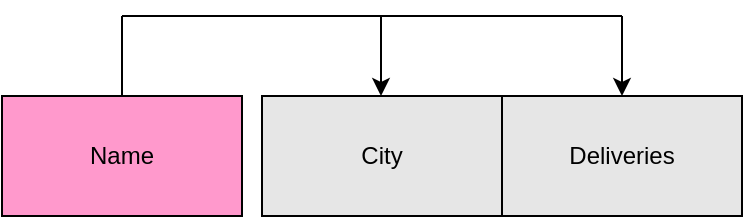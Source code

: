 <mxfile version="18.0.6" type="device"><diagram id="UaDhGWoWlZrWtzk4p_6A" name="Page-1"><mxGraphModel dx="1422" dy="865" grid="1" gridSize="10" guides="1" tooltips="1" connect="1" arrows="1" fold="1" page="1" pageScale="1" pageWidth="850" pageHeight="1100" math="0" shadow="0"><root><mxCell id="0"/><mxCell id="1" parent="0"/><mxCell id="df0EJWSPSksaHU9C0sBR-1" value="Name" style="rounded=0;whiteSpace=wrap;html=1;fillColor=#FF99CC;" parent="1" vertex="1"><mxGeometry x="10" y="360" width="120" height="60" as="geometry"/></mxCell><mxCell id="df0EJWSPSksaHU9C0sBR-3" value="City" style="rounded=0;whiteSpace=wrap;html=1;fillColor=#E6E6E6;" parent="1" vertex="1"><mxGeometry x="140" y="360" width="120" height="60" as="geometry"/></mxCell><mxCell id="df0EJWSPSksaHU9C0sBR-6" value="Deliveries" style="rounded=0;whiteSpace=wrap;html=1;fillColor=#E6E6E6;" parent="1" vertex="1"><mxGeometry x="260" y="360" width="120" height="60" as="geometry"/></mxCell><mxCell id="df0EJWSPSksaHU9C0sBR-8" value="" style="endArrow=none;html=1;rounded=0;" parent="1" edge="1"><mxGeometry width="50" height="50" relative="1" as="geometry"><mxPoint x="70" y="320" as="sourcePoint"/><mxPoint x="320" y="320" as="targetPoint"/></mxGeometry></mxCell><mxCell id="df0EJWSPSksaHU9C0sBR-18" value="" style="endArrow=classic;html=1;rounded=0;entryX=0.75;entryY=0;entryDx=0;entryDy=0;" parent="1" edge="1"><mxGeometry width="50" height="50" relative="1" as="geometry"><mxPoint x="199.5" y="320" as="sourcePoint"/><mxPoint x="199.5" y="360" as="targetPoint"/></mxGeometry></mxCell><mxCell id="df0EJWSPSksaHU9C0sBR-21" value="" style="endArrow=classic;html=1;rounded=0;entryX=0.5;entryY=0;entryDx=0;entryDy=0;" parent="1" target="df0EJWSPSksaHU9C0sBR-6" edge="1"><mxGeometry width="50" height="50" relative="1" as="geometry"><mxPoint x="320" y="320" as="sourcePoint"/><mxPoint x="510" y="320" as="targetPoint"/></mxGeometry></mxCell><mxCell id="9OJy4XMV8a8qJutuL21E-3" value="" style="endArrow=none;html=1;rounded=0;entryX=0.5;entryY=0;entryDx=0;entryDy=0;" edge="1" parent="1" target="df0EJWSPSksaHU9C0sBR-1"><mxGeometry width="50" height="50" relative="1" as="geometry"><mxPoint x="70" y="320" as="sourcePoint"/><mxPoint x="730" y="420" as="targetPoint"/></mxGeometry></mxCell></root></mxGraphModel></diagram></mxfile>